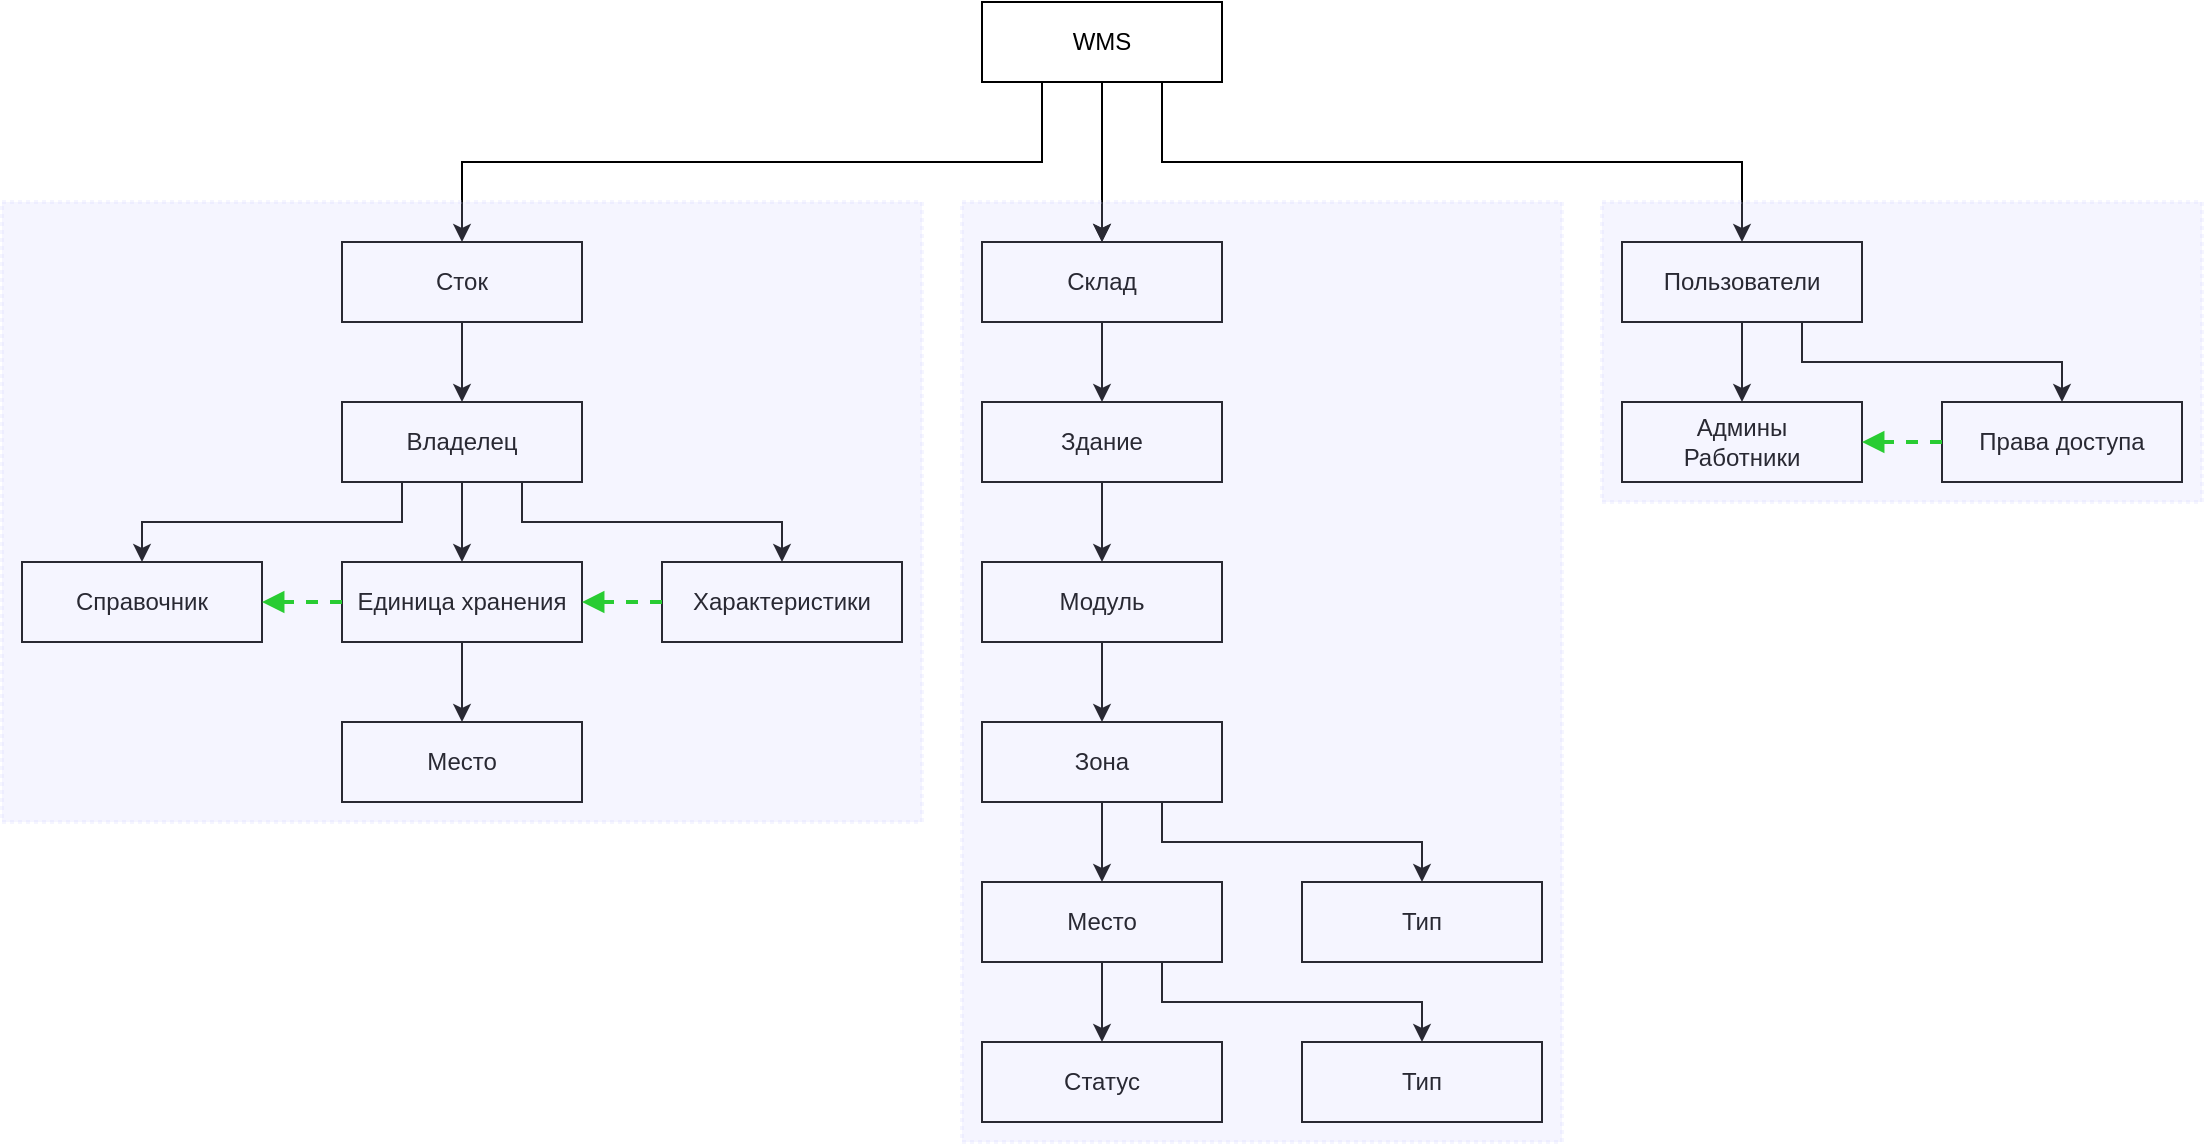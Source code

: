 <mxfile version="18.1.2" type="github">
  <diagram id="00JlT3I-vfev4fGBiYQf" name="Page-1">
    <mxGraphModel dx="1422" dy="914" grid="1" gridSize="10" guides="1" tooltips="1" connect="1" arrows="1" fold="1" page="1" pageScale="1" pageWidth="2000" pageHeight="2000" math="0" shadow="0">
      <root>
        <mxCell id="0" />
        <mxCell id="1" parent="0" />
        <mxCell id="xL0PG7F3QMTOTRYw8I6j-79" value="" style="edgeStyle=orthogonalEdgeStyle;rounded=0;orthogonalLoop=1;jettySize=auto;html=1;" edge="1" parent="1" source="xL0PG7F3QMTOTRYw8I6j-77" target="xL0PG7F3QMTOTRYw8I6j-78">
          <mxGeometry relative="1" as="geometry" />
        </mxCell>
        <mxCell id="xL0PG7F3QMTOTRYw8I6j-80" value="" style="edgeStyle=orthogonalEdgeStyle;rounded=0;orthogonalLoop=1;jettySize=auto;html=1;" edge="1" parent="1" source="xL0PG7F3QMTOTRYw8I6j-77" target="xL0PG7F3QMTOTRYw8I6j-78">
          <mxGeometry relative="1" as="geometry" />
        </mxCell>
        <mxCell id="xL0PG7F3QMTOTRYw8I6j-82" value="" style="edgeStyle=orthogonalEdgeStyle;rounded=0;orthogonalLoop=1;jettySize=auto;html=1;exitX=0.25;exitY=1;exitDx=0;exitDy=0;" edge="1" parent="1" source="xL0PG7F3QMTOTRYw8I6j-77" target="xL0PG7F3QMTOTRYw8I6j-81">
          <mxGeometry relative="1" as="geometry" />
        </mxCell>
        <mxCell id="xL0PG7F3QMTOTRYw8I6j-84" value="" style="edgeStyle=orthogonalEdgeStyle;rounded=0;orthogonalLoop=1;jettySize=auto;html=1;exitX=0.75;exitY=1;exitDx=0;exitDy=0;" edge="1" parent="1" source="xL0PG7F3QMTOTRYw8I6j-77" target="xL0PG7F3QMTOTRYw8I6j-83">
          <mxGeometry relative="1" as="geometry" />
        </mxCell>
        <mxCell id="xL0PG7F3QMTOTRYw8I6j-77" value="WMS" style="rounded=0;whiteSpace=wrap;html=1;" vertex="1" parent="1">
          <mxGeometry x="640" y="200" width="120" height="40" as="geometry" />
        </mxCell>
        <mxCell id="xL0PG7F3QMTOTRYw8I6j-86" value="" style="edgeStyle=orthogonalEdgeStyle;rounded=0;orthogonalLoop=1;jettySize=auto;html=1;" edge="1" parent="1" source="xL0PG7F3QMTOTRYw8I6j-78" target="xL0PG7F3QMTOTRYw8I6j-85">
          <mxGeometry relative="1" as="geometry" />
        </mxCell>
        <mxCell id="xL0PG7F3QMTOTRYw8I6j-78" value="Склад" style="rounded=0;whiteSpace=wrap;html=1;" vertex="1" parent="1">
          <mxGeometry x="640" y="320" width="120" height="40" as="geometry" />
        </mxCell>
        <mxCell id="xL0PG7F3QMTOTRYw8I6j-102" value="" style="edgeStyle=orthogonalEdgeStyle;rounded=0;orthogonalLoop=1;jettySize=auto;html=1;" edge="1" parent="1" source="xL0PG7F3QMTOTRYw8I6j-81" target="xL0PG7F3QMTOTRYw8I6j-101">
          <mxGeometry relative="1" as="geometry" />
        </mxCell>
        <mxCell id="xL0PG7F3QMTOTRYw8I6j-81" value="Сток" style="rounded=0;whiteSpace=wrap;html=1;" vertex="1" parent="1">
          <mxGeometry x="320" y="320" width="120" height="40" as="geometry" />
        </mxCell>
        <mxCell id="xL0PG7F3QMTOTRYw8I6j-98" value="" style="edgeStyle=orthogonalEdgeStyle;rounded=0;orthogonalLoop=1;jettySize=auto;html=1;" edge="1" parent="1" source="xL0PG7F3QMTOTRYw8I6j-83" target="xL0PG7F3QMTOTRYw8I6j-97">
          <mxGeometry relative="1" as="geometry" />
        </mxCell>
        <mxCell id="xL0PG7F3QMTOTRYw8I6j-100" value="" style="edgeStyle=orthogonalEdgeStyle;rounded=0;orthogonalLoop=1;jettySize=auto;html=1;exitX=0.75;exitY=1;exitDx=0;exitDy=0;" edge="1" parent="1" source="xL0PG7F3QMTOTRYw8I6j-83" target="xL0PG7F3QMTOTRYw8I6j-99">
          <mxGeometry relative="1" as="geometry" />
        </mxCell>
        <mxCell id="xL0PG7F3QMTOTRYw8I6j-83" value="Пользователи" style="rounded=0;whiteSpace=wrap;html=1;" vertex="1" parent="1">
          <mxGeometry x="960" y="320" width="120" height="40" as="geometry" />
        </mxCell>
        <mxCell id="xL0PG7F3QMTOTRYw8I6j-88" value="" style="edgeStyle=orthogonalEdgeStyle;rounded=0;orthogonalLoop=1;jettySize=auto;html=1;" edge="1" parent="1" source="xL0PG7F3QMTOTRYw8I6j-85" target="xL0PG7F3QMTOTRYw8I6j-87">
          <mxGeometry relative="1" as="geometry" />
        </mxCell>
        <mxCell id="xL0PG7F3QMTOTRYw8I6j-85" value="Здание" style="rounded=0;whiteSpace=wrap;html=1;" vertex="1" parent="1">
          <mxGeometry x="640" y="400" width="120" height="40" as="geometry" />
        </mxCell>
        <mxCell id="xL0PG7F3QMTOTRYw8I6j-90" value="" style="edgeStyle=orthogonalEdgeStyle;rounded=0;orthogonalLoop=1;jettySize=auto;html=1;" edge="1" parent="1" source="xL0PG7F3QMTOTRYw8I6j-87" target="xL0PG7F3QMTOTRYw8I6j-89">
          <mxGeometry relative="1" as="geometry" />
        </mxCell>
        <mxCell id="xL0PG7F3QMTOTRYw8I6j-87" value="Модуль" style="rounded=0;whiteSpace=wrap;html=1;" vertex="1" parent="1">
          <mxGeometry x="640" y="480" width="120" height="40" as="geometry" />
        </mxCell>
        <mxCell id="xL0PG7F3QMTOTRYw8I6j-92" value="" style="edgeStyle=orthogonalEdgeStyle;rounded=0;orthogonalLoop=1;jettySize=auto;html=1;" edge="1" parent="1" source="xL0PG7F3QMTOTRYw8I6j-89" target="xL0PG7F3QMTOTRYw8I6j-91">
          <mxGeometry relative="1" as="geometry" />
        </mxCell>
        <mxCell id="xL0PG7F3QMTOTRYw8I6j-117" value="" style="edgeStyle=orthogonalEdgeStyle;rounded=0;orthogonalLoop=1;jettySize=auto;html=1;exitX=0.75;exitY=1;exitDx=0;exitDy=0;" edge="1" parent="1" source="xL0PG7F3QMTOTRYw8I6j-89" target="xL0PG7F3QMTOTRYw8I6j-116">
          <mxGeometry relative="1" as="geometry" />
        </mxCell>
        <mxCell id="xL0PG7F3QMTOTRYw8I6j-89" value="Зона" style="rounded=0;whiteSpace=wrap;html=1;" vertex="1" parent="1">
          <mxGeometry x="640" y="560" width="120" height="40" as="geometry" />
        </mxCell>
        <mxCell id="xL0PG7F3QMTOTRYw8I6j-113" value="" style="edgeStyle=orthogonalEdgeStyle;rounded=0;orthogonalLoop=1;jettySize=auto;html=1;" edge="1" parent="1" source="xL0PG7F3QMTOTRYw8I6j-91" target="xL0PG7F3QMTOTRYw8I6j-112">
          <mxGeometry relative="1" as="geometry" />
        </mxCell>
        <mxCell id="xL0PG7F3QMTOTRYw8I6j-115" value="" style="edgeStyle=orthogonalEdgeStyle;rounded=0;orthogonalLoop=1;jettySize=auto;html=1;exitX=0.75;exitY=1;exitDx=0;exitDy=0;" edge="1" parent="1" source="xL0PG7F3QMTOTRYw8I6j-91" target="xL0PG7F3QMTOTRYw8I6j-114">
          <mxGeometry relative="1" as="geometry" />
        </mxCell>
        <mxCell id="xL0PG7F3QMTOTRYw8I6j-91" value="Место" style="rounded=0;whiteSpace=wrap;html=1;" vertex="1" parent="1">
          <mxGeometry x="640" y="640" width="120" height="40" as="geometry" />
        </mxCell>
        <mxCell id="xL0PG7F3QMTOTRYw8I6j-97" value="Админы&lt;br&gt;Работники" style="rounded=0;whiteSpace=wrap;html=1;" vertex="1" parent="1">
          <mxGeometry x="960" y="400" width="120" height="40" as="geometry" />
        </mxCell>
        <mxCell id="xL0PG7F3QMTOTRYw8I6j-99" value="Права доступа" style="rounded=0;whiteSpace=wrap;html=1;" vertex="1" parent="1">
          <mxGeometry x="1120" y="400" width="120" height="40" as="geometry" />
        </mxCell>
        <mxCell id="xL0PG7F3QMTOTRYw8I6j-109" style="edgeStyle=orthogonalEdgeStyle;rounded=0;orthogonalLoop=1;jettySize=auto;html=1;entryX=0.5;entryY=0;entryDx=0;entryDy=0;exitX=0.75;exitY=1;exitDx=0;exitDy=0;" edge="1" parent="1" source="xL0PG7F3QMTOTRYw8I6j-101" target="xL0PG7F3QMTOTRYw8I6j-103">
          <mxGeometry relative="1" as="geometry">
            <mxPoint x="520" y="430" as="sourcePoint" />
          </mxGeometry>
        </mxCell>
        <mxCell id="xL0PG7F3QMTOTRYw8I6j-110" style="edgeStyle=orthogonalEdgeStyle;rounded=0;orthogonalLoop=1;jettySize=auto;html=1;exitX=0.25;exitY=1;exitDx=0;exitDy=0;entryX=0.5;entryY=0;entryDx=0;entryDy=0;" edge="1" parent="1" source="xL0PG7F3QMTOTRYw8I6j-101" target="xL0PG7F3QMTOTRYw8I6j-107">
          <mxGeometry relative="1" as="geometry" />
        </mxCell>
        <mxCell id="xL0PG7F3QMTOTRYw8I6j-111" style="edgeStyle=orthogonalEdgeStyle;rounded=0;orthogonalLoop=1;jettySize=auto;html=1;exitX=0.5;exitY=1;exitDx=0;exitDy=0;entryX=0.5;entryY=0;entryDx=0;entryDy=0;" edge="1" parent="1" source="xL0PG7F3QMTOTRYw8I6j-101" target="xL0PG7F3QMTOTRYw8I6j-105">
          <mxGeometry relative="1" as="geometry" />
        </mxCell>
        <mxCell id="xL0PG7F3QMTOTRYw8I6j-101" value="Владелец" style="rounded=0;whiteSpace=wrap;html=1;" vertex="1" parent="1">
          <mxGeometry x="320" y="400" width="120" height="40" as="geometry" />
        </mxCell>
        <mxCell id="xL0PG7F3QMTOTRYw8I6j-103" value="Характеристики" style="rounded=0;whiteSpace=wrap;html=1;" vertex="1" parent="1">
          <mxGeometry x="480" y="480" width="120" height="40" as="geometry" />
        </mxCell>
        <mxCell id="xL0PG7F3QMTOTRYw8I6j-105" value="Единица хранения" style="rounded=0;whiteSpace=wrap;html=1;" vertex="1" parent="1">
          <mxGeometry x="320" y="480" width="120" height="40" as="geometry" />
        </mxCell>
        <mxCell id="xL0PG7F3QMTOTRYw8I6j-107" value="Справочник" style="rounded=0;whiteSpace=wrap;html=1;" vertex="1" parent="1">
          <mxGeometry x="160" y="480" width="120" height="40" as="geometry" />
        </mxCell>
        <mxCell id="xL0PG7F3QMTOTRYw8I6j-112" value="Статус" style="rounded=0;whiteSpace=wrap;html=1;" vertex="1" parent="1">
          <mxGeometry x="640" y="720" width="120" height="40" as="geometry" />
        </mxCell>
        <mxCell id="xL0PG7F3QMTOTRYw8I6j-114" value="Тип" style="rounded=0;whiteSpace=wrap;html=1;" vertex="1" parent="1">
          <mxGeometry x="800" y="720" width="120" height="40" as="geometry" />
        </mxCell>
        <mxCell id="xL0PG7F3QMTOTRYw8I6j-116" value="Тип" style="rounded=0;whiteSpace=wrap;html=1;" vertex="1" parent="1">
          <mxGeometry x="800" y="640" width="120" height="40" as="geometry" />
        </mxCell>
        <mxCell id="xL0PG7F3QMTOTRYw8I6j-120" value="" style="endArrow=block;html=1;rounded=0;strokeColor=#00CC00;strokeWidth=2;exitX=0;exitY=0.5;exitDx=0;exitDy=0;entryX=1;entryY=0.5;entryDx=0;entryDy=0;dashed=1;" edge="1" parent="1" source="xL0PG7F3QMTOTRYw8I6j-99" target="xL0PG7F3QMTOTRYw8I6j-97">
          <mxGeometry width="50" height="50" relative="1" as="geometry">
            <mxPoint x="290" y="640" as="sourcePoint" />
            <mxPoint x="340" y="590" as="targetPoint" />
          </mxGeometry>
        </mxCell>
        <mxCell id="xL0PG7F3QMTOTRYw8I6j-121" value="" style="endArrow=block;html=1;rounded=0;strokeColor=#00CC00;strokeWidth=2;exitX=0;exitY=0.5;exitDx=0;exitDy=0;entryX=1;entryY=0.5;entryDx=0;entryDy=0;dashed=1;" edge="1" parent="1" source="xL0PG7F3QMTOTRYw8I6j-103" target="xL0PG7F3QMTOTRYw8I6j-105">
          <mxGeometry width="50" height="50" relative="1" as="geometry">
            <mxPoint x="1130" y="430" as="sourcePoint" />
            <mxPoint x="1090" y="430" as="targetPoint" />
          </mxGeometry>
        </mxCell>
        <mxCell id="xL0PG7F3QMTOTRYw8I6j-122" value="" style="endArrow=block;html=1;rounded=0;strokeColor=#00CC00;strokeWidth=2;exitX=0;exitY=0.5;exitDx=0;exitDy=0;entryX=1;entryY=0.5;entryDx=0;entryDy=0;dashed=1;" edge="1" parent="1" source="xL0PG7F3QMTOTRYw8I6j-105" target="xL0PG7F3QMTOTRYw8I6j-107">
          <mxGeometry width="50" height="50" relative="1" as="geometry">
            <mxPoint x="490" y="510" as="sourcePoint" />
            <mxPoint x="450" y="510" as="targetPoint" />
          </mxGeometry>
        </mxCell>
        <mxCell id="xL0PG7F3QMTOTRYw8I6j-124" value="Место" style="rounded=0;whiteSpace=wrap;html=1;" vertex="1" parent="1">
          <mxGeometry x="320" y="560" width="120" height="40" as="geometry" />
        </mxCell>
        <mxCell id="xL0PG7F3QMTOTRYw8I6j-126" style="edgeStyle=orthogonalEdgeStyle;rounded=0;orthogonalLoop=1;jettySize=auto;html=1;exitX=0.5;exitY=1;exitDx=0;exitDy=0;entryX=0.5;entryY=0;entryDx=0;entryDy=0;" edge="1" parent="1" source="xL0PG7F3QMTOTRYw8I6j-105" target="xL0PG7F3QMTOTRYw8I6j-124">
          <mxGeometry relative="1" as="geometry">
            <mxPoint x="390" y="450" as="sourcePoint" />
            <mxPoint x="390" y="490" as="targetPoint" />
          </mxGeometry>
        </mxCell>
        <mxCell id="xL0PG7F3QMTOTRYw8I6j-127" value="" style="rounded=0;whiteSpace=wrap;html=1;fillColor=#CCCCFF;dashed=1;strokeWidth=2;strokeColor=#CCCCFF;dashPattern=1 1;opacity=20;" vertex="1" parent="1">
          <mxGeometry x="150" y="300" width="460" height="310" as="geometry" />
        </mxCell>
        <mxCell id="xL0PG7F3QMTOTRYw8I6j-128" value="" style="rounded=0;whiteSpace=wrap;html=1;fillColor=#CCCCFF;dashed=1;strokeWidth=2;strokeColor=#CCCCFF;dashPattern=1 1;opacity=20;" vertex="1" parent="1">
          <mxGeometry x="630" y="300" width="300" height="470" as="geometry" />
        </mxCell>
        <mxCell id="xL0PG7F3QMTOTRYw8I6j-129" value="" style="rounded=0;whiteSpace=wrap;html=1;fillColor=#CCCCFF;dashed=1;strokeWidth=2;strokeColor=#CCCCFF;dashPattern=1 1;opacity=20;" vertex="1" parent="1">
          <mxGeometry x="950" y="300" width="300" height="150" as="geometry" />
        </mxCell>
      </root>
    </mxGraphModel>
  </diagram>
</mxfile>
